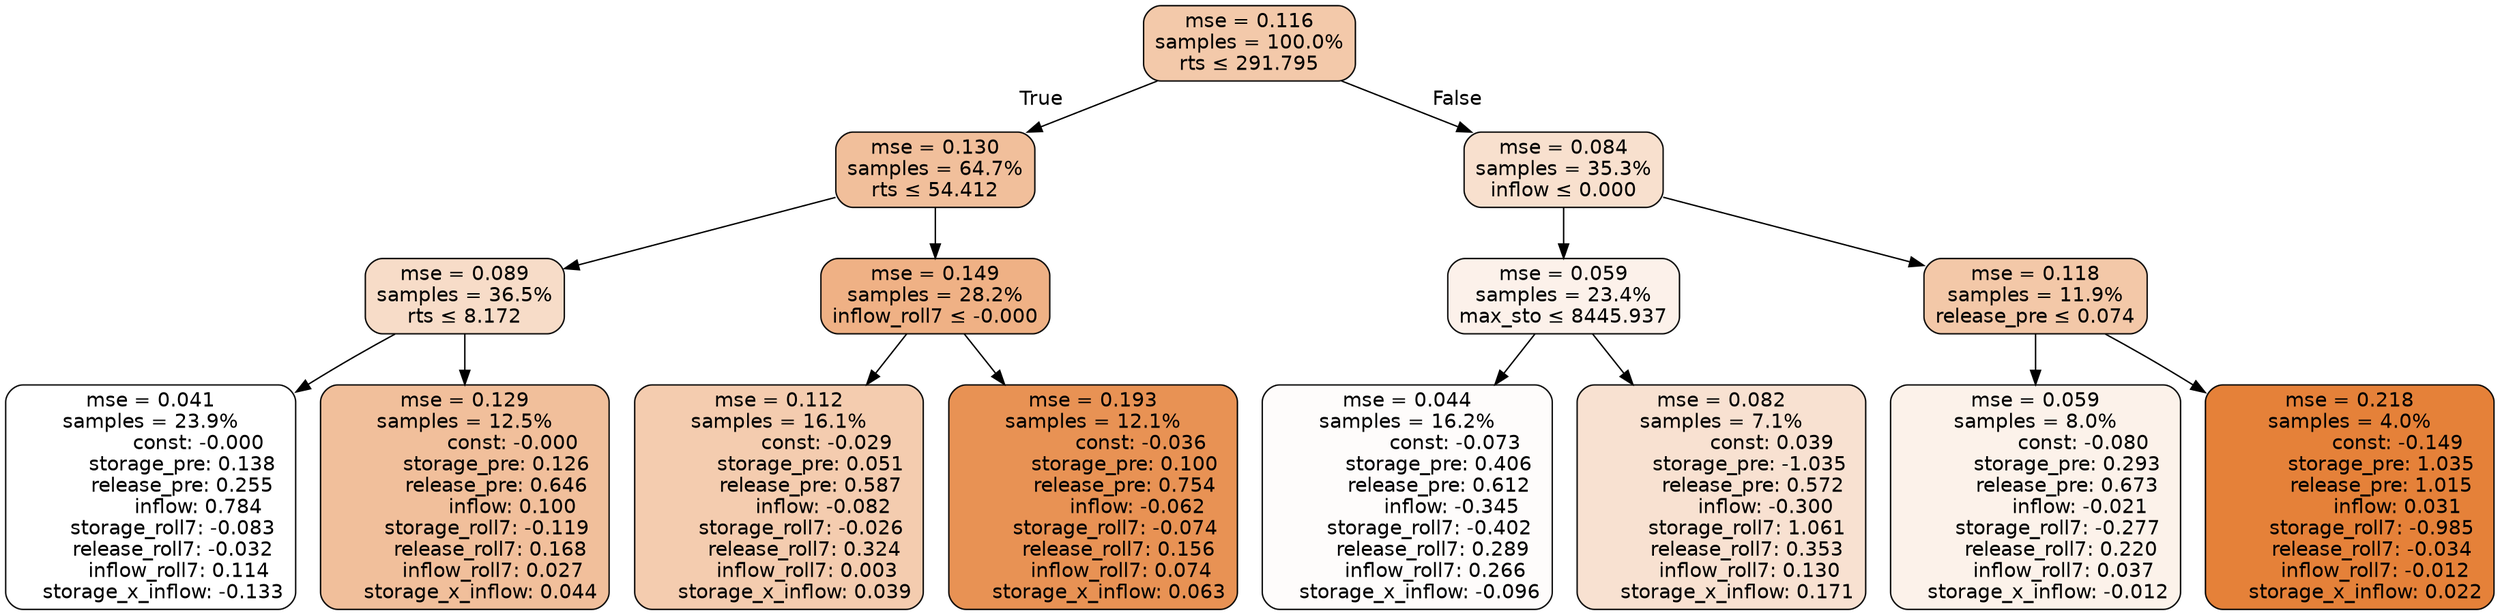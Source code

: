 digraph tree {
bgcolor="transparent"
node [shape=rectangle, style="filled, rounded", color="black", fontname=helvetica] ;
edge [fontname=helvetica] ;
	"0" [label="mse = 0.116
samples = 100.0%
rts &le; 291.795", fillcolor="#f3c9aa"]
	"1" [label="mse = 0.130
samples = 64.7%
rts &le; 54.412", fillcolor="#f1bf9b"]
	"2" [label="mse = 0.089
samples = 36.5%
rts &le; 8.172", fillcolor="#f7dcc8"]
	"3" [label="mse = 0.041
samples = 23.9%
               const: -0.000
          storage_pre: 0.138
          release_pre: 0.255
               inflow: 0.784
       storage_roll7: -0.083
       release_roll7: -0.032
         inflow_roll7: 0.114
    storage_x_inflow: -0.133", fillcolor="#ffffff"]
	"4" [label="mse = 0.129
samples = 12.5%
               const: -0.000
          storage_pre: 0.126
          release_pre: 0.646
               inflow: 0.100
       storage_roll7: -0.119
        release_roll7: 0.168
         inflow_roll7: 0.027
     storage_x_inflow: 0.044", fillcolor="#f1bf9b"]
	"5" [label="mse = 0.149
samples = 28.2%
inflow_roll7 &le; -0.000", fillcolor="#efb185"]
	"6" [label="mse = 0.112
samples = 16.1%
               const: -0.029
          storage_pre: 0.051
          release_pre: 0.587
              inflow: -0.082
       storage_roll7: -0.026
        release_roll7: 0.324
         inflow_roll7: 0.003
     storage_x_inflow: 0.039", fillcolor="#f4ccaf"]
	"7" [label="mse = 0.193
samples = 12.1%
               const: -0.036
          storage_pre: 0.100
          release_pre: 0.754
              inflow: -0.062
       storage_roll7: -0.074
        release_roll7: 0.156
         inflow_roll7: 0.074
     storage_x_inflow: 0.063", fillcolor="#e89254"]
	"8" [label="mse = 0.084
samples = 35.3%
inflow &le; 0.000", fillcolor="#f8e0ce"]
	"9" [label="mse = 0.059
samples = 23.4%
max_sto &le; 8445.937", fillcolor="#fcf1ea"]
	"10" [label="mse = 0.044
samples = 16.2%
               const: -0.073
          storage_pre: 0.406
          release_pre: 0.612
              inflow: -0.345
       storage_roll7: -0.402
        release_roll7: 0.289
         inflow_roll7: 0.266
    storage_x_inflow: -0.096", fillcolor="#fefcfb"]
	"11" [label="mse = 0.082
samples = 7.1%
                const: 0.039
         storage_pre: -1.035
          release_pre: 0.572
              inflow: -0.300
        storage_roll7: 1.061
        release_roll7: 0.353
         inflow_roll7: 0.130
     storage_x_inflow: 0.171", fillcolor="#f8e1d1"]
	"12" [label="mse = 0.118
samples = 11.9%
release_pre &le; 0.074", fillcolor="#f3c8a8"]
	"13" [label="mse = 0.059
samples = 8.0%
               const: -0.080
          storage_pre: 0.293
          release_pre: 0.673
              inflow: -0.021
       storage_roll7: -0.277
        release_roll7: 0.220
         inflow_roll7: 0.037
    storage_x_inflow: -0.012", fillcolor="#fcf2ea"]
	"14" [label="mse = 0.218
samples = 4.0%
               const: -0.149
          storage_pre: 1.035
          release_pre: 1.015
               inflow: 0.031
       storage_roll7: -0.985
       release_roll7: -0.034
        inflow_roll7: -0.012
     storage_x_inflow: 0.022", fillcolor="#e58139"]

	"0" -> "1" [labeldistance=2.5, labelangle=45, headlabel="True"]
	"1" -> "2"
	"2" -> "3"
	"2" -> "4"
	"1" -> "5"
	"5" -> "6"
	"5" -> "7"
	"0" -> "8" [labeldistance=2.5, labelangle=-45, headlabel="False"]
	"8" -> "9"
	"9" -> "10"
	"9" -> "11"
	"8" -> "12"
	"12" -> "13"
	"12" -> "14"
}